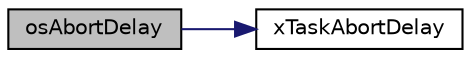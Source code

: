 digraph "osAbortDelay"
{
  edge [fontname="Helvetica",fontsize="10",labelfontname="Helvetica",labelfontsize="10"];
  node [fontname="Helvetica",fontsize="10",shape=record];
  rankdir="LR";
  Node0 [label="osAbortDelay",height=0.2,width=0.4,color="black", fillcolor="grey75", style="filled", fontcolor="black"];
  Node0 -> Node1 [color="midnightblue",fontsize="10",style="solid",fontname="Helvetica"];
  Node1 [label="xTaskAbortDelay",height=0.2,width=0.4,color="black", fillcolor="white", style="filled",URL="$task_8h.html#afefe333df0492c8411c0094badd25185"];
}
